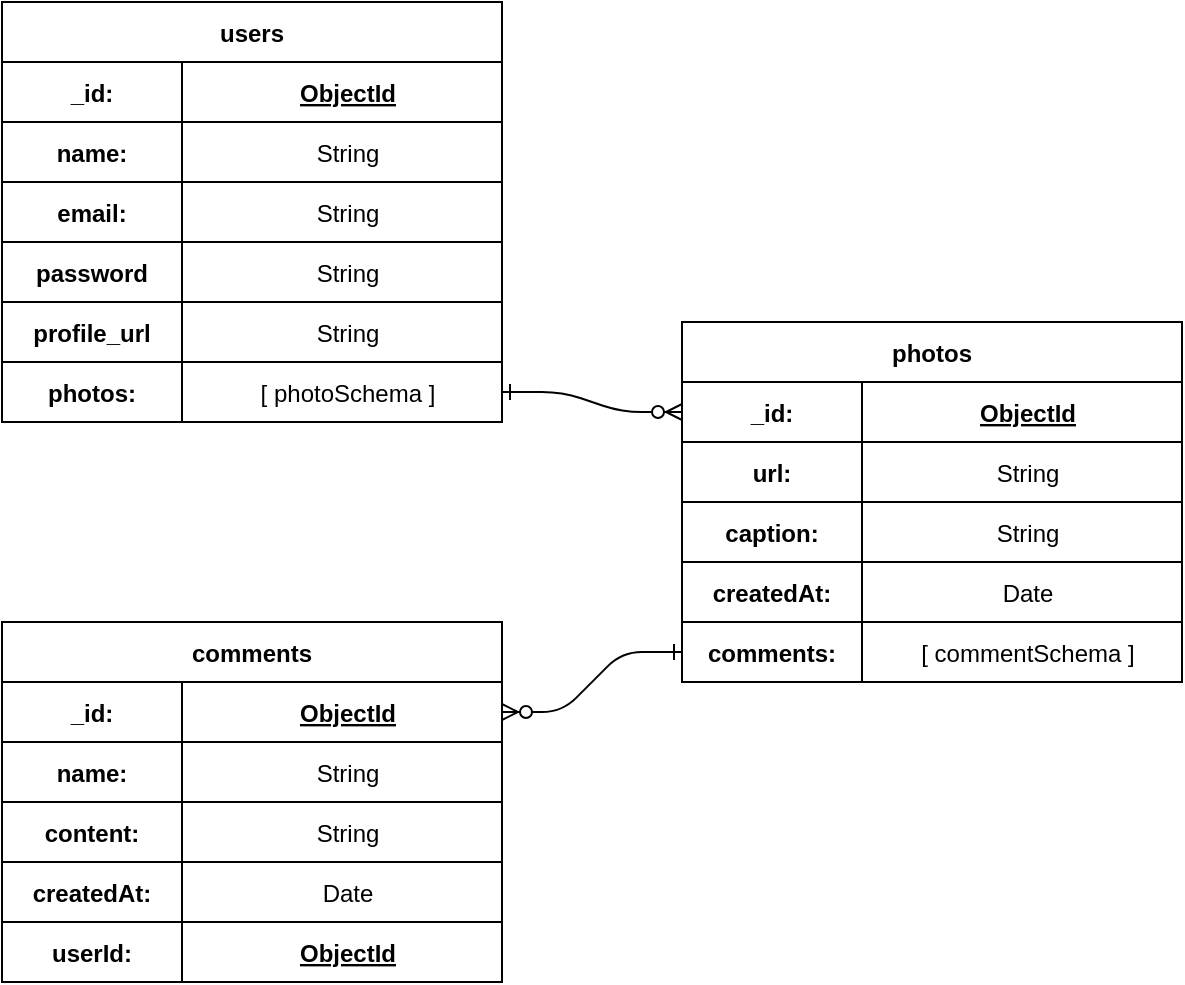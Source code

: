 <mxfile version="17.2.3" type="github">
  <diagram id="R2lEEEUBdFMjLlhIrx00" name="Page-1">
    <mxGraphModel dx="1012" dy="757" grid="1" gridSize="10" guides="1" tooltips="1" connect="1" arrows="1" fold="1" page="1" pageScale="1" pageWidth="850" pageHeight="1100" math="0" shadow="0" extFonts="Permanent Marker^https://fonts.googleapis.com/css?family=Permanent+Marker">
      <root>
        <mxCell id="0" />
        <mxCell id="1" parent="0" />
        <mxCell id="C-vyLk0tnHw3VtMMgP7b-1" value="" style="edgeStyle=entityRelationEdgeStyle;endArrow=ERzeroToMany;startArrow=ERone;endFill=1;startFill=0;exitX=1;exitY=0.5;exitDx=0;exitDy=0;entryX=0;entryY=0.5;entryDx=0;entryDy=0;" parent="1" source="pZnT-VCXvv-FRcFzeFq4-53" target="pZnT-VCXvv-FRcFzeFq4-41" edge="1">
          <mxGeometry width="100" height="100" relative="1" as="geometry">
            <mxPoint x="340" y="720" as="sourcePoint" />
            <mxPoint x="450" y="195" as="targetPoint" />
          </mxGeometry>
        </mxCell>
        <mxCell id="C-vyLk0tnHw3VtMMgP7b-23" value="users" style="shape=table;startSize=30;container=1;collapsible=1;childLayout=tableLayout;fixedRows=1;rowLines=0;fontStyle=1;align=center;resizeLast=1;" parent="1" vertex="1">
          <mxGeometry x="120" y="120" width="250" height="210" as="geometry" />
        </mxCell>
        <mxCell id="C-vyLk0tnHw3VtMMgP7b-24" value="" style="shape=partialRectangle;collapsible=0;dropTarget=0;pointerEvents=0;fillColor=none;points=[[0,0.5],[1,0.5]];portConstraint=eastwest;top=0;left=0;right=0;bottom=1;" parent="C-vyLk0tnHw3VtMMgP7b-23" vertex="1">
          <mxGeometry y="30" width="250" height="30" as="geometry" />
        </mxCell>
        <mxCell id="C-vyLk0tnHw3VtMMgP7b-25" value="_id:" style="shape=partialRectangle;overflow=hidden;connectable=0;fillColor=none;top=0;left=0;bottom=0;right=0;fontStyle=1;" parent="C-vyLk0tnHw3VtMMgP7b-24" vertex="1">
          <mxGeometry width="90" height="30" as="geometry">
            <mxRectangle width="90" height="30" as="alternateBounds" />
          </mxGeometry>
        </mxCell>
        <mxCell id="C-vyLk0tnHw3VtMMgP7b-26" value="ObjectId" style="shape=partialRectangle;overflow=hidden;connectable=0;fillColor=none;top=0;left=0;bottom=0;right=0;align=center;spacingLeft=6;fontStyle=5;" parent="C-vyLk0tnHw3VtMMgP7b-24" vertex="1">
          <mxGeometry x="90" width="160" height="30" as="geometry">
            <mxRectangle width="160" height="30" as="alternateBounds" />
          </mxGeometry>
        </mxCell>
        <mxCell id="pZnT-VCXvv-FRcFzeFq4-30" value="" style="shape=tableRow;horizontal=0;startSize=0;swimlaneHead=0;swimlaneBody=0;fillColor=none;collapsible=0;dropTarget=0;points=[[0,0.5],[1,0.5]];portConstraint=eastwest;top=0;left=0;right=0;bottom=1;" parent="C-vyLk0tnHw3VtMMgP7b-23" vertex="1">
          <mxGeometry y="60" width="250" height="30" as="geometry" />
        </mxCell>
        <mxCell id="pZnT-VCXvv-FRcFzeFq4-31" value="name:" style="shape=partialRectangle;connectable=0;fillColor=none;top=0;left=0;bottom=0;right=0;fontStyle=1;overflow=hidden;" parent="pZnT-VCXvv-FRcFzeFq4-30" vertex="1">
          <mxGeometry width="90" height="30" as="geometry">
            <mxRectangle width="90" height="30" as="alternateBounds" />
          </mxGeometry>
        </mxCell>
        <mxCell id="pZnT-VCXvv-FRcFzeFq4-32" value="String" style="shape=partialRectangle;connectable=0;fillColor=none;top=0;left=0;bottom=0;right=0;align=center;spacingLeft=6;fontStyle=0;overflow=hidden;" parent="pZnT-VCXvv-FRcFzeFq4-30" vertex="1">
          <mxGeometry x="90" width="160" height="30" as="geometry">
            <mxRectangle width="160" height="30" as="alternateBounds" />
          </mxGeometry>
        </mxCell>
        <mxCell id="pZnT-VCXvv-FRcFzeFq4-33" value="" style="shape=tableRow;horizontal=0;startSize=0;swimlaneHead=0;swimlaneBody=0;fillColor=none;collapsible=0;dropTarget=0;points=[[0,0.5],[1,0.5]];portConstraint=eastwest;top=0;left=0;right=0;bottom=1;" parent="C-vyLk0tnHw3VtMMgP7b-23" vertex="1">
          <mxGeometry y="90" width="250" height="30" as="geometry" />
        </mxCell>
        <mxCell id="pZnT-VCXvv-FRcFzeFq4-34" value="email:" style="shape=partialRectangle;connectable=0;fillColor=none;top=0;left=0;bottom=0;right=0;fontStyle=1;overflow=hidden;" parent="pZnT-VCXvv-FRcFzeFq4-33" vertex="1">
          <mxGeometry width="90" height="30" as="geometry">
            <mxRectangle width="90" height="30" as="alternateBounds" />
          </mxGeometry>
        </mxCell>
        <mxCell id="pZnT-VCXvv-FRcFzeFq4-35" value="String" style="shape=partialRectangle;connectable=0;fillColor=none;top=0;left=0;bottom=0;right=0;align=center;spacingLeft=6;fontStyle=0;overflow=hidden;" parent="pZnT-VCXvv-FRcFzeFq4-33" vertex="1">
          <mxGeometry x="90" width="160" height="30" as="geometry">
            <mxRectangle width="160" height="30" as="alternateBounds" />
          </mxGeometry>
        </mxCell>
        <mxCell id="pZnT-VCXvv-FRcFzeFq4-36" value="" style="shape=tableRow;horizontal=0;startSize=0;swimlaneHead=0;swimlaneBody=0;fillColor=none;collapsible=0;dropTarget=0;points=[[0,0.5],[1,0.5]];portConstraint=eastwest;top=0;left=0;right=0;bottom=1;" parent="C-vyLk0tnHw3VtMMgP7b-23" vertex="1">
          <mxGeometry y="120" width="250" height="30" as="geometry" />
        </mxCell>
        <mxCell id="pZnT-VCXvv-FRcFzeFq4-37" value="password" style="shape=partialRectangle;connectable=0;fillColor=none;top=0;left=0;bottom=0;right=0;fontStyle=1;overflow=hidden;" parent="pZnT-VCXvv-FRcFzeFq4-36" vertex="1">
          <mxGeometry width="90" height="30" as="geometry">
            <mxRectangle width="90" height="30" as="alternateBounds" />
          </mxGeometry>
        </mxCell>
        <mxCell id="pZnT-VCXvv-FRcFzeFq4-38" value="String" style="shape=partialRectangle;connectable=0;fillColor=none;top=0;left=0;bottom=0;right=0;align=center;spacingLeft=6;fontStyle=0;overflow=hidden;" parent="pZnT-VCXvv-FRcFzeFq4-36" vertex="1">
          <mxGeometry x="90" width="160" height="30" as="geometry">
            <mxRectangle width="160" height="30" as="alternateBounds" />
          </mxGeometry>
        </mxCell>
        <mxCell id="e_8uflg3Tsm27krCpbXI-1" value="" style="shape=tableRow;horizontal=0;startSize=0;swimlaneHead=0;swimlaneBody=0;fillColor=none;collapsible=0;dropTarget=0;points=[[0,0.5],[1,0.5]];portConstraint=eastwest;top=0;left=0;right=0;bottom=1;" vertex="1" parent="C-vyLk0tnHw3VtMMgP7b-23">
          <mxGeometry y="150" width="250" height="30" as="geometry" />
        </mxCell>
        <mxCell id="e_8uflg3Tsm27krCpbXI-2" value="profile_url" style="shape=partialRectangle;connectable=0;fillColor=none;top=0;left=0;bottom=0;right=0;fontStyle=1;overflow=hidden;" vertex="1" parent="e_8uflg3Tsm27krCpbXI-1">
          <mxGeometry width="90" height="30" as="geometry">
            <mxRectangle width="90" height="30" as="alternateBounds" />
          </mxGeometry>
        </mxCell>
        <mxCell id="e_8uflg3Tsm27krCpbXI-3" value="String" style="shape=partialRectangle;connectable=0;fillColor=none;top=0;left=0;bottom=0;right=0;align=center;spacingLeft=6;fontStyle=0;overflow=hidden;" vertex="1" parent="e_8uflg3Tsm27krCpbXI-1">
          <mxGeometry x="90" width="160" height="30" as="geometry">
            <mxRectangle width="160" height="30" as="alternateBounds" />
          </mxGeometry>
        </mxCell>
        <mxCell id="pZnT-VCXvv-FRcFzeFq4-53" value="" style="shape=tableRow;horizontal=0;startSize=0;swimlaneHead=0;swimlaneBody=0;fillColor=none;collapsible=0;dropTarget=0;points=[[0,0.5],[1,0.5]];portConstraint=eastwest;top=0;left=0;right=0;bottom=1;" parent="C-vyLk0tnHw3VtMMgP7b-23" vertex="1">
          <mxGeometry y="180" width="250" height="30" as="geometry" />
        </mxCell>
        <mxCell id="pZnT-VCXvv-FRcFzeFq4-54" value="photos:" style="shape=partialRectangle;connectable=0;fillColor=none;top=0;left=0;bottom=0;right=0;fontStyle=1;overflow=hidden;" parent="pZnT-VCXvv-FRcFzeFq4-53" vertex="1">
          <mxGeometry width="90" height="30" as="geometry">
            <mxRectangle width="90" height="30" as="alternateBounds" />
          </mxGeometry>
        </mxCell>
        <mxCell id="pZnT-VCXvv-FRcFzeFq4-55" value="[ photoSchema ]" style="shape=partialRectangle;connectable=0;fillColor=none;top=0;left=0;bottom=0;right=0;align=center;spacingLeft=6;fontStyle=0;overflow=hidden;" parent="pZnT-VCXvv-FRcFzeFq4-53" vertex="1">
          <mxGeometry x="90" width="160" height="30" as="geometry">
            <mxRectangle width="160" height="30" as="alternateBounds" />
          </mxGeometry>
        </mxCell>
        <mxCell id="pZnT-VCXvv-FRcFzeFq4-40" value="photos" style="shape=table;startSize=30;container=1;collapsible=1;childLayout=tableLayout;fixedRows=1;rowLines=0;fontStyle=1;align=center;resizeLast=1;" parent="1" vertex="1">
          <mxGeometry x="460" y="280" width="250" height="180" as="geometry" />
        </mxCell>
        <mxCell id="pZnT-VCXvv-FRcFzeFq4-41" value="" style="shape=partialRectangle;collapsible=0;dropTarget=0;pointerEvents=0;fillColor=none;points=[[0,0.5],[1,0.5]];portConstraint=eastwest;top=0;left=0;right=0;bottom=1;" parent="pZnT-VCXvv-FRcFzeFq4-40" vertex="1">
          <mxGeometry y="30" width="250" height="30" as="geometry" />
        </mxCell>
        <mxCell id="pZnT-VCXvv-FRcFzeFq4-42" value="_id:" style="shape=partialRectangle;overflow=hidden;connectable=0;fillColor=none;top=0;left=0;bottom=0;right=0;fontStyle=1;" parent="pZnT-VCXvv-FRcFzeFq4-41" vertex="1">
          <mxGeometry width="90" height="30" as="geometry">
            <mxRectangle width="90" height="30" as="alternateBounds" />
          </mxGeometry>
        </mxCell>
        <mxCell id="pZnT-VCXvv-FRcFzeFq4-43" value="ObjectId" style="shape=partialRectangle;overflow=hidden;connectable=0;fillColor=none;top=0;left=0;bottom=0;right=0;align=center;spacingLeft=6;fontStyle=5;" parent="pZnT-VCXvv-FRcFzeFq4-41" vertex="1">
          <mxGeometry x="90" width="160" height="30" as="geometry">
            <mxRectangle width="160" height="30" as="alternateBounds" />
          </mxGeometry>
        </mxCell>
        <mxCell id="pZnT-VCXvv-FRcFzeFq4-44" value="" style="shape=tableRow;horizontal=0;startSize=0;swimlaneHead=0;swimlaneBody=0;fillColor=none;collapsible=0;dropTarget=0;points=[[0,0.5],[1,0.5]];portConstraint=eastwest;top=0;left=0;right=0;bottom=1;" parent="pZnT-VCXvv-FRcFzeFq4-40" vertex="1">
          <mxGeometry y="60" width="250" height="30" as="geometry" />
        </mxCell>
        <mxCell id="pZnT-VCXvv-FRcFzeFq4-45" value="url:" style="shape=partialRectangle;connectable=0;fillColor=none;top=0;left=0;bottom=0;right=0;fontStyle=1;overflow=hidden;" parent="pZnT-VCXvv-FRcFzeFq4-44" vertex="1">
          <mxGeometry width="90" height="30" as="geometry">
            <mxRectangle width="90" height="30" as="alternateBounds" />
          </mxGeometry>
        </mxCell>
        <mxCell id="pZnT-VCXvv-FRcFzeFq4-46" value="String" style="shape=partialRectangle;connectable=0;fillColor=none;top=0;left=0;bottom=0;right=0;align=center;spacingLeft=6;fontStyle=0;overflow=hidden;" parent="pZnT-VCXvv-FRcFzeFq4-44" vertex="1">
          <mxGeometry x="90" width="160" height="30" as="geometry">
            <mxRectangle width="160" height="30" as="alternateBounds" />
          </mxGeometry>
        </mxCell>
        <mxCell id="pZnT-VCXvv-FRcFzeFq4-47" value="" style="shape=tableRow;horizontal=0;startSize=0;swimlaneHead=0;swimlaneBody=0;fillColor=none;collapsible=0;dropTarget=0;points=[[0,0.5],[1,0.5]];portConstraint=eastwest;top=0;left=0;right=0;bottom=1;" parent="pZnT-VCXvv-FRcFzeFq4-40" vertex="1">
          <mxGeometry y="90" width="250" height="30" as="geometry" />
        </mxCell>
        <mxCell id="pZnT-VCXvv-FRcFzeFq4-48" value="caption:" style="shape=partialRectangle;connectable=0;fillColor=none;top=0;left=0;bottom=0;right=0;fontStyle=1;overflow=hidden;" parent="pZnT-VCXvv-FRcFzeFq4-47" vertex="1">
          <mxGeometry width="90" height="30" as="geometry">
            <mxRectangle width="90" height="30" as="alternateBounds" />
          </mxGeometry>
        </mxCell>
        <mxCell id="pZnT-VCXvv-FRcFzeFq4-49" value="String" style="shape=partialRectangle;connectable=0;fillColor=none;top=0;left=0;bottom=0;right=0;align=center;spacingLeft=6;fontStyle=0;overflow=hidden;" parent="pZnT-VCXvv-FRcFzeFq4-47" vertex="1">
          <mxGeometry x="90" width="160" height="30" as="geometry">
            <mxRectangle width="160" height="30" as="alternateBounds" />
          </mxGeometry>
        </mxCell>
        <mxCell id="pZnT-VCXvv-FRcFzeFq4-60" value="" style="shape=tableRow;horizontal=0;startSize=0;swimlaneHead=0;swimlaneBody=0;fillColor=none;collapsible=0;dropTarget=0;points=[[0,0.5],[1,0.5]];portConstraint=eastwest;top=0;left=0;right=0;bottom=1;" parent="pZnT-VCXvv-FRcFzeFq4-40" vertex="1">
          <mxGeometry y="120" width="250" height="30" as="geometry" />
        </mxCell>
        <mxCell id="pZnT-VCXvv-FRcFzeFq4-61" value="createdAt:" style="shape=partialRectangle;connectable=0;fillColor=none;top=0;left=0;bottom=0;right=0;fontStyle=1;overflow=hidden;" parent="pZnT-VCXvv-FRcFzeFq4-60" vertex="1">
          <mxGeometry width="90" height="30" as="geometry">
            <mxRectangle width="90" height="30" as="alternateBounds" />
          </mxGeometry>
        </mxCell>
        <mxCell id="pZnT-VCXvv-FRcFzeFq4-62" value="Date" style="shape=partialRectangle;connectable=0;fillColor=none;top=0;left=0;bottom=0;right=0;align=center;spacingLeft=6;fontStyle=0;overflow=hidden;" parent="pZnT-VCXvv-FRcFzeFq4-60" vertex="1">
          <mxGeometry x="90" width="160" height="30" as="geometry">
            <mxRectangle width="160" height="30" as="alternateBounds" />
          </mxGeometry>
        </mxCell>
        <mxCell id="pZnT-VCXvv-FRcFzeFq4-50" value="" style="shape=tableRow;horizontal=0;startSize=0;swimlaneHead=0;swimlaneBody=0;fillColor=none;collapsible=0;dropTarget=0;points=[[0,0.5],[1,0.5]];portConstraint=eastwest;top=0;left=0;right=0;bottom=1;" parent="pZnT-VCXvv-FRcFzeFq4-40" vertex="1">
          <mxGeometry y="150" width="250" height="30" as="geometry" />
        </mxCell>
        <mxCell id="pZnT-VCXvv-FRcFzeFq4-51" value="comments:" style="shape=partialRectangle;connectable=0;fillColor=none;top=0;left=0;bottom=0;right=0;fontStyle=1;overflow=hidden;" parent="pZnT-VCXvv-FRcFzeFq4-50" vertex="1">
          <mxGeometry width="90" height="30" as="geometry">
            <mxRectangle width="90" height="30" as="alternateBounds" />
          </mxGeometry>
        </mxCell>
        <mxCell id="pZnT-VCXvv-FRcFzeFq4-52" value="[ commentSchema ]" style="shape=partialRectangle;connectable=0;fillColor=none;top=0;left=0;bottom=0;right=0;align=center;spacingLeft=6;fontStyle=0;overflow=hidden;" parent="pZnT-VCXvv-FRcFzeFq4-50" vertex="1">
          <mxGeometry x="90" width="160" height="30" as="geometry">
            <mxRectangle width="160" height="30" as="alternateBounds" />
          </mxGeometry>
        </mxCell>
        <mxCell id="pZnT-VCXvv-FRcFzeFq4-63" value="comments" style="shape=table;startSize=30;container=1;collapsible=1;childLayout=tableLayout;fixedRows=1;rowLines=0;fontStyle=1;align=center;resizeLast=1;" parent="1" vertex="1">
          <mxGeometry x="120" y="430" width="250" height="180" as="geometry" />
        </mxCell>
        <mxCell id="pZnT-VCXvv-FRcFzeFq4-64" value="" style="shape=partialRectangle;collapsible=0;dropTarget=0;pointerEvents=0;fillColor=none;points=[[0,0.5],[1,0.5]];portConstraint=eastwest;top=0;left=0;right=0;bottom=1;" parent="pZnT-VCXvv-FRcFzeFq4-63" vertex="1">
          <mxGeometry y="30" width="250" height="30" as="geometry" />
        </mxCell>
        <mxCell id="pZnT-VCXvv-FRcFzeFq4-65" value="_id:" style="shape=partialRectangle;overflow=hidden;connectable=0;fillColor=none;top=0;left=0;bottom=0;right=0;fontStyle=1;" parent="pZnT-VCXvv-FRcFzeFq4-64" vertex="1">
          <mxGeometry width="90" height="30" as="geometry">
            <mxRectangle width="90" height="30" as="alternateBounds" />
          </mxGeometry>
        </mxCell>
        <mxCell id="pZnT-VCXvv-FRcFzeFq4-66" value="ObjectId" style="shape=partialRectangle;overflow=hidden;connectable=0;fillColor=none;top=0;left=0;bottom=0;right=0;align=center;spacingLeft=6;fontStyle=5;" parent="pZnT-VCXvv-FRcFzeFq4-64" vertex="1">
          <mxGeometry x="90" width="160" height="30" as="geometry">
            <mxRectangle width="160" height="30" as="alternateBounds" />
          </mxGeometry>
        </mxCell>
        <mxCell id="pZnT-VCXvv-FRcFzeFq4-67" value="" style="shape=tableRow;horizontal=0;startSize=0;swimlaneHead=0;swimlaneBody=0;fillColor=none;collapsible=0;dropTarget=0;points=[[0,0.5],[1,0.5]];portConstraint=eastwest;top=0;left=0;right=0;bottom=1;" parent="pZnT-VCXvv-FRcFzeFq4-63" vertex="1">
          <mxGeometry y="60" width="250" height="30" as="geometry" />
        </mxCell>
        <mxCell id="pZnT-VCXvv-FRcFzeFq4-68" value="name:" style="shape=partialRectangle;connectable=0;fillColor=none;top=0;left=0;bottom=0;right=0;fontStyle=1;overflow=hidden;" parent="pZnT-VCXvv-FRcFzeFq4-67" vertex="1">
          <mxGeometry width="90" height="30" as="geometry">
            <mxRectangle width="90" height="30" as="alternateBounds" />
          </mxGeometry>
        </mxCell>
        <mxCell id="pZnT-VCXvv-FRcFzeFq4-69" value="String" style="shape=partialRectangle;connectable=0;fillColor=none;top=0;left=0;bottom=0;right=0;align=center;spacingLeft=6;fontStyle=0;overflow=hidden;" parent="pZnT-VCXvv-FRcFzeFq4-67" vertex="1">
          <mxGeometry x="90" width="160" height="30" as="geometry">
            <mxRectangle width="160" height="30" as="alternateBounds" />
          </mxGeometry>
        </mxCell>
        <mxCell id="pZnT-VCXvv-FRcFzeFq4-70" value="" style="shape=tableRow;horizontal=0;startSize=0;swimlaneHead=0;swimlaneBody=0;fillColor=none;collapsible=0;dropTarget=0;points=[[0,0.5],[1,0.5]];portConstraint=eastwest;top=0;left=0;right=0;bottom=1;" parent="pZnT-VCXvv-FRcFzeFq4-63" vertex="1">
          <mxGeometry y="90" width="250" height="30" as="geometry" />
        </mxCell>
        <mxCell id="pZnT-VCXvv-FRcFzeFq4-71" value="content:" style="shape=partialRectangle;connectable=0;fillColor=none;top=0;left=0;bottom=0;right=0;fontStyle=1;overflow=hidden;" parent="pZnT-VCXvv-FRcFzeFq4-70" vertex="1">
          <mxGeometry width="90" height="30" as="geometry">
            <mxRectangle width="90" height="30" as="alternateBounds" />
          </mxGeometry>
        </mxCell>
        <mxCell id="pZnT-VCXvv-FRcFzeFq4-72" value="String" style="shape=partialRectangle;connectable=0;fillColor=none;top=0;left=0;bottom=0;right=0;align=center;spacingLeft=6;fontStyle=0;overflow=hidden;" parent="pZnT-VCXvv-FRcFzeFq4-70" vertex="1">
          <mxGeometry x="90" width="160" height="30" as="geometry">
            <mxRectangle width="160" height="30" as="alternateBounds" />
          </mxGeometry>
        </mxCell>
        <mxCell id="pZnT-VCXvv-FRcFzeFq4-73" value="" style="shape=tableRow;horizontal=0;startSize=0;swimlaneHead=0;swimlaneBody=0;fillColor=none;collapsible=0;dropTarget=0;points=[[0,0.5],[1,0.5]];portConstraint=eastwest;top=0;left=0;right=0;bottom=1;" parent="pZnT-VCXvv-FRcFzeFq4-63" vertex="1">
          <mxGeometry y="120" width="250" height="30" as="geometry" />
        </mxCell>
        <mxCell id="pZnT-VCXvv-FRcFzeFq4-74" value="createdAt:" style="shape=partialRectangle;connectable=0;fillColor=none;top=0;left=0;bottom=0;right=0;fontStyle=1;overflow=hidden;" parent="pZnT-VCXvv-FRcFzeFq4-73" vertex="1">
          <mxGeometry width="90" height="30" as="geometry">
            <mxRectangle width="90" height="30" as="alternateBounds" />
          </mxGeometry>
        </mxCell>
        <mxCell id="pZnT-VCXvv-FRcFzeFq4-75" value="Date" style="shape=partialRectangle;connectable=0;fillColor=none;top=0;left=0;bottom=0;right=0;align=center;spacingLeft=6;fontStyle=0;overflow=hidden;" parent="pZnT-VCXvv-FRcFzeFq4-73" vertex="1">
          <mxGeometry x="90" width="160" height="30" as="geometry">
            <mxRectangle width="160" height="30" as="alternateBounds" />
          </mxGeometry>
        </mxCell>
        <mxCell id="pZnT-VCXvv-FRcFzeFq4-96" value="" style="shape=tableRow;horizontal=0;startSize=0;swimlaneHead=0;swimlaneBody=0;fillColor=none;collapsible=0;dropTarget=0;points=[[0,0.5],[1,0.5]];portConstraint=eastwest;top=0;left=0;right=0;bottom=1;" parent="pZnT-VCXvv-FRcFzeFq4-63" vertex="1">
          <mxGeometry y="150" width="250" height="30" as="geometry" />
        </mxCell>
        <mxCell id="pZnT-VCXvv-FRcFzeFq4-97" value="userId:" style="shape=partialRectangle;connectable=0;fillColor=none;top=0;left=0;bottom=0;right=0;fontStyle=1;overflow=hidden;" parent="pZnT-VCXvv-FRcFzeFq4-96" vertex="1">
          <mxGeometry width="90" height="30" as="geometry">
            <mxRectangle width="90" height="30" as="alternateBounds" />
          </mxGeometry>
        </mxCell>
        <mxCell id="pZnT-VCXvv-FRcFzeFq4-98" value="ObjectId" style="shape=partialRectangle;connectable=0;fillColor=none;top=0;left=0;bottom=0;right=0;align=center;spacingLeft=6;fontStyle=5;overflow=hidden;" parent="pZnT-VCXvv-FRcFzeFq4-96" vertex="1">
          <mxGeometry x="90" width="160" height="30" as="geometry">
            <mxRectangle width="160" height="30" as="alternateBounds" />
          </mxGeometry>
        </mxCell>
        <mxCell id="pZnT-VCXvv-FRcFzeFq4-79" value="" style="edgeStyle=entityRelationEdgeStyle;endArrow=ERzeroToMany;startArrow=ERone;endFill=1;startFill=0;exitX=0;exitY=0.5;exitDx=0;exitDy=0;entryX=1;entryY=0.5;entryDx=0;entryDy=0;" parent="1" source="pZnT-VCXvv-FRcFzeFq4-50" target="pZnT-VCXvv-FRcFzeFq4-64" edge="1">
          <mxGeometry width="100" height="100" relative="1" as="geometry">
            <mxPoint x="460" y="550" as="sourcePoint" />
            <mxPoint x="550" y="590" as="targetPoint" />
          </mxGeometry>
        </mxCell>
      </root>
    </mxGraphModel>
  </diagram>
</mxfile>

